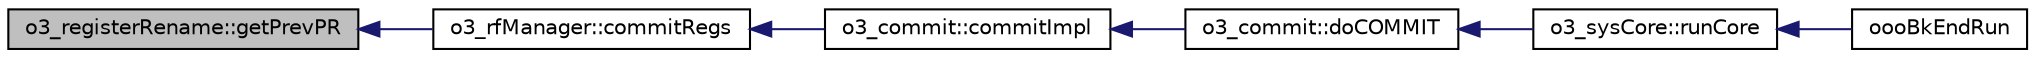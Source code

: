 digraph G
{
  edge [fontname="Helvetica",fontsize="10",labelfontname="Helvetica",labelfontsize="10"];
  node [fontname="Helvetica",fontsize="10",shape=record];
  rankdir=LR;
  Node1 [label="o3_registerRename::getPrevPR",height=0.2,width=0.4,color="black", fillcolor="grey75", style="filled" fontcolor="black"];
  Node1 -> Node2 [dir=back,color="midnightblue",fontsize="10",style="solid"];
  Node2 [label="o3_rfManager::commitRegs",height=0.2,width=0.4,color="black", fillcolor="white", style="filled",URL="$classo3__rfManager.html#a7d3aa6c1316bac1153b24b7764d301fb"];
  Node2 -> Node3 [dir=back,color="midnightblue",fontsize="10",style="solid"];
  Node3 [label="o3_commit::commitImpl",height=0.2,width=0.4,color="black", fillcolor="white", style="filled",URL="$classo3__commit.html#a87f66e559f7376364630df8b3907e8cd"];
  Node3 -> Node4 [dir=back,color="midnightblue",fontsize="10",style="solid"];
  Node4 [label="o3_commit::doCOMMIT",height=0.2,width=0.4,color="black", fillcolor="white", style="filled",URL="$classo3__commit.html#a54270cad3a81c7cce6f418517a927b98"];
  Node4 -> Node5 [dir=back,color="midnightblue",fontsize="10",style="solid"];
  Node5 [label="o3_sysCore::runCore",height=0.2,width=0.4,color="black", fillcolor="white", style="filled",URL="$classo3__sysCore.html#ab97edaa7f8ea74d7315b71d7d03a736c"];
  Node5 -> Node6 [dir=back,color="midnightblue",fontsize="10",style="solid"];
  Node6 [label="oooBkEndRun",height=0.2,width=0.4,color="black", fillcolor="white", style="filled",URL="$oooBkEnd_8h.html#aaa2cf7fe88073cf54894d48f17271d93"];
}
